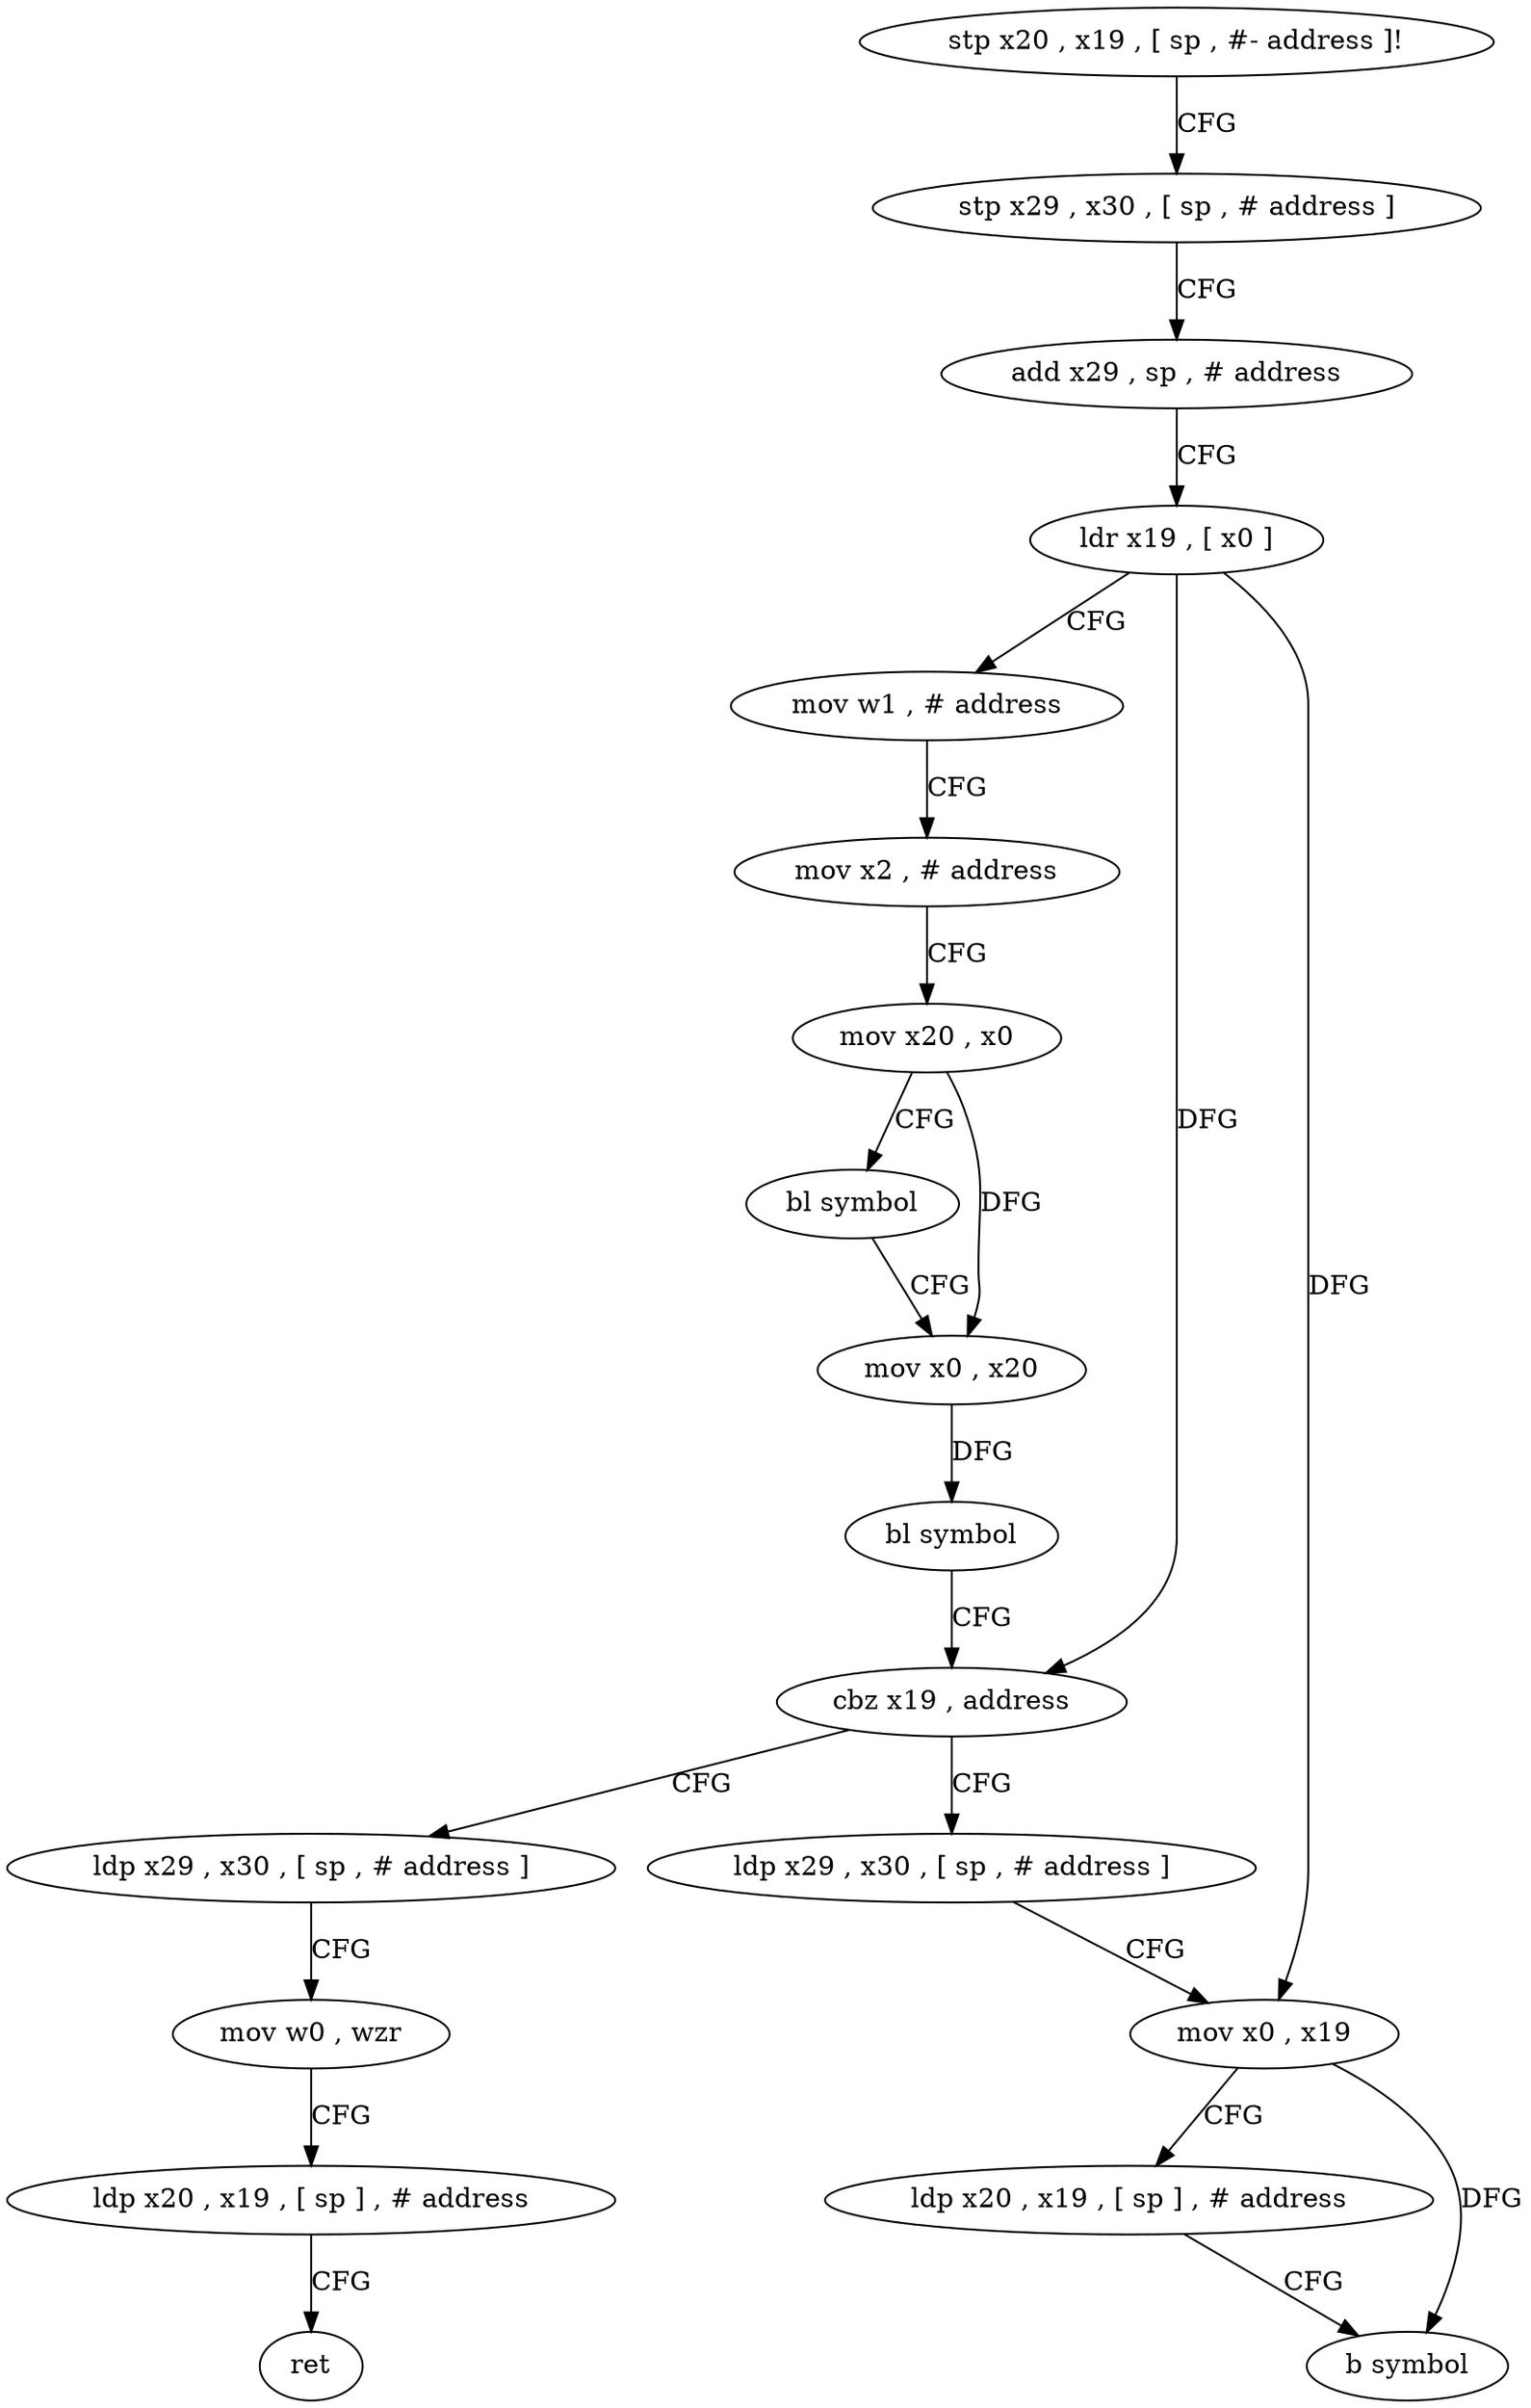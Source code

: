 digraph "func" {
"4223952" [label = "stp x20 , x19 , [ sp , #- address ]!" ]
"4223956" [label = "stp x29 , x30 , [ sp , # address ]" ]
"4223960" [label = "add x29 , sp , # address" ]
"4223964" [label = "ldr x19 , [ x0 ]" ]
"4223968" [label = "mov w1 , # address" ]
"4223972" [label = "mov x2 , # address" ]
"4223976" [label = "mov x20 , x0" ]
"4223980" [label = "bl symbol" ]
"4223984" [label = "mov x0 , x20" ]
"4223988" [label = "bl symbol" ]
"4223992" [label = "cbz x19 , address" ]
"4224012" [label = "ldp x29 , x30 , [ sp , # address ]" ]
"4223996" [label = "ldp x29 , x30 , [ sp , # address ]" ]
"4224016" [label = "mov w0 , wzr" ]
"4224020" [label = "ldp x20 , x19 , [ sp ] , # address" ]
"4224024" [label = "ret" ]
"4224000" [label = "mov x0 , x19" ]
"4224004" [label = "ldp x20 , x19 , [ sp ] , # address" ]
"4224008" [label = "b symbol" ]
"4223952" -> "4223956" [ label = "CFG" ]
"4223956" -> "4223960" [ label = "CFG" ]
"4223960" -> "4223964" [ label = "CFG" ]
"4223964" -> "4223968" [ label = "CFG" ]
"4223964" -> "4223992" [ label = "DFG" ]
"4223964" -> "4224000" [ label = "DFG" ]
"4223968" -> "4223972" [ label = "CFG" ]
"4223972" -> "4223976" [ label = "CFG" ]
"4223976" -> "4223980" [ label = "CFG" ]
"4223976" -> "4223984" [ label = "DFG" ]
"4223980" -> "4223984" [ label = "CFG" ]
"4223984" -> "4223988" [ label = "DFG" ]
"4223988" -> "4223992" [ label = "CFG" ]
"4223992" -> "4224012" [ label = "CFG" ]
"4223992" -> "4223996" [ label = "CFG" ]
"4224012" -> "4224016" [ label = "CFG" ]
"4223996" -> "4224000" [ label = "CFG" ]
"4224016" -> "4224020" [ label = "CFG" ]
"4224020" -> "4224024" [ label = "CFG" ]
"4224000" -> "4224004" [ label = "CFG" ]
"4224000" -> "4224008" [ label = "DFG" ]
"4224004" -> "4224008" [ label = "CFG" ]
}
